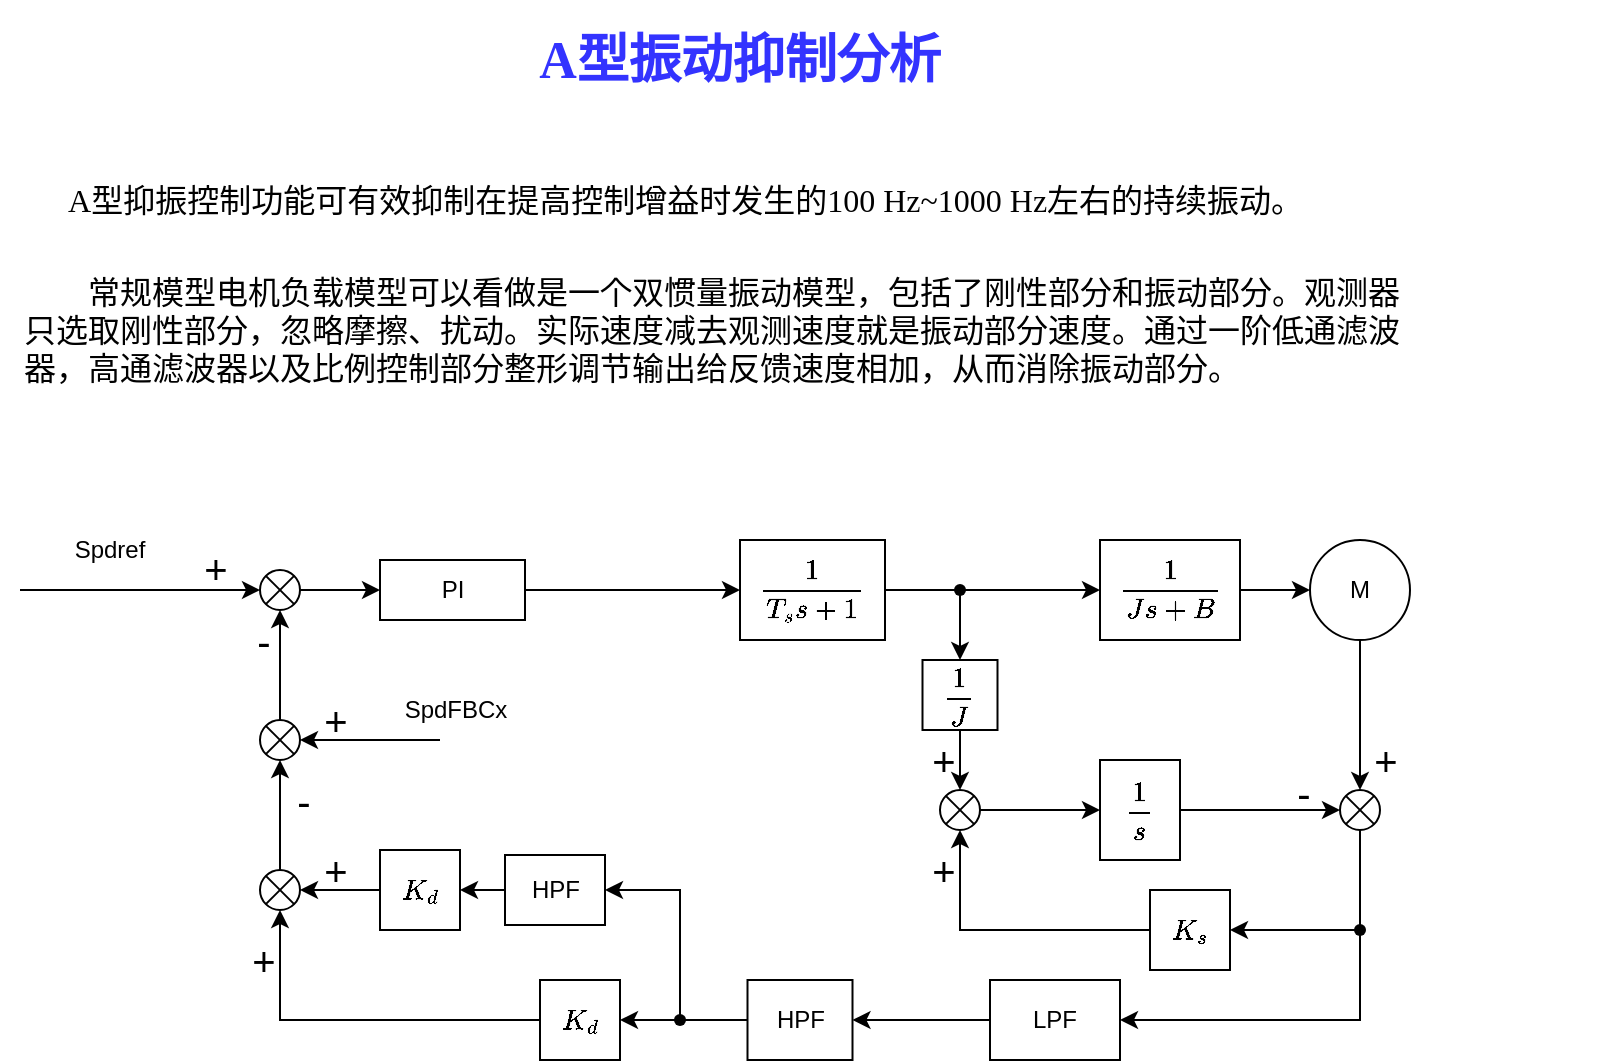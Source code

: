 <mxfile version="28.1.0">
  <diagram name="第 1 页" id="yrWt0ny3kERoiDL8ePUC">
    <mxGraphModel dx="1097" dy="684" grid="1" gridSize="10" guides="1" tooltips="1" connect="1" arrows="1" fold="1" page="1" pageScale="1" pageWidth="827" pageHeight="1169" math="1" shadow="0">
      <root>
        <mxCell id="0" />
        <mxCell id="1" parent="0" />
        <mxCell id="34jZ-r2ggN83q7WSebQB-1" value="A型振动抑制分析" style="text;html=1;align=center;verticalAlign=middle;whiteSpace=wrap;rounded=0;fontSize=26;fontFamily=Comic Sans MS;fontColor=#3333FF;fontStyle=1" vertex="1" parent="1">
          <mxGeometry x="250" y="40" width="280" height="60" as="geometry" />
        </mxCell>
        <mxCell id="34jZ-r2ggN83q7WSebQB-2" value="&lt;p style=&quot;margin: 0in;&quot;&gt;&lt;span style=&quot;font-family:Calibri&quot;&gt;&lt;span style=&quot;white-space: pre;&quot;&gt;&#x9;&lt;/span&gt;A&lt;/span&gt;&lt;span style=&quot;font-family:&amp;quot;Microsoft YaHei&amp;quot;&quot;&gt;型抑振控制功能可有效抑制在提高控制增益时发生的&lt;/span&gt;&lt;span style=&quot;font-family:Calibri&quot;&gt;100 Hz~1000 Hz&lt;/span&gt;&lt;span style=&quot;font-family:&amp;quot;Microsoft YaHei&amp;quot;&quot;&gt;左右的持续振动。&lt;/span&gt;&lt;/p&gt;&lt;p style=&quot;margin: 0in;&quot;&gt;&lt;br&gt;&lt;/p&gt;" style="text;html=1;align=left;verticalAlign=middle;whiteSpace=wrap;rounded=0;fontSize=16;" vertex="1" parent="1">
          <mxGeometry x="20" y="120" width="800" height="60" as="geometry" />
        </mxCell>
        <mxCell id="34jZ-r2ggN83q7WSebQB-3" value="&lt;p style=&quot;margin: 0in;&quot;&gt;&lt;font face=&quot;Comic Sans MS&quot;&gt;&lt;span style=&quot;white-space: pre;&quot;&gt;&#x9;&lt;/span&gt;常规模型电机负载模型可以看做是一个双惯量振动模型，包括了刚性部分和振动部分。观测器只选取刚性部分，忽略摩擦、扰动。实际速度减去观测速度就是振动部分速度。&lt;span style=&quot;background-color: transparent; color: light-dark(rgb(0, 0, 0), rgb(255, 255, 255));&quot;&gt;通过一阶低通滤波器，高通滤波器&lt;/span&gt;&lt;span style=&quot;background-color: transparent; color: light-dark(rgb(0, 0, 0), rgb(255, 255, 255));&quot;&gt;以及比例控制部分整形调节输出给反馈速度相加，从而消除振动部分。&lt;/span&gt;&lt;/font&gt;&lt;/p&gt;" style="text;html=1;align=left;verticalAlign=middle;whiteSpace=wrap;rounded=0;fontSize=16;" vertex="1" parent="1">
          <mxGeometry x="30" y="170" width="700" height="70" as="geometry" />
        </mxCell>
        <mxCell id="34jZ-r2ggN83q7WSebQB-20" value="Spdref" style="text;html=1;align=center;verticalAlign=middle;whiteSpace=wrap;rounded=0;fontSize=12;" vertex="1" parent="1">
          <mxGeometry x="40" y="300" width="70" height="30" as="geometry" />
        </mxCell>
        <mxCell id="34jZ-r2ggN83q7WSebQB-24" value="+" style="text;html=1;align=center;verticalAlign=middle;whiteSpace=wrap;rounded=0;fontSize=20;" vertex="1" parent="1">
          <mxGeometry x="115.75" y="314" width="24.25" height="20" as="geometry" />
        </mxCell>
        <mxCell id="34jZ-r2ggN83q7WSebQB-28" value="" style="group" vertex="1" connectable="0" parent="1">
          <mxGeometry x="150" y="325" width="20" height="20" as="geometry" />
        </mxCell>
        <mxCell id="34jZ-r2ggN83q7WSebQB-29" value="" style="ellipse;whiteSpace=wrap;html=1;aspect=fixed;" vertex="1" parent="34jZ-r2ggN83q7WSebQB-28">
          <mxGeometry width="20" height="20" as="geometry" />
        </mxCell>
        <mxCell id="34jZ-r2ggN83q7WSebQB-30" value="" style="endArrow=none;html=1;rounded=0;entryX=1;entryY=1;entryDx=0;entryDy=0;exitX=0;exitY=0;exitDx=0;exitDy=0;" edge="1" parent="34jZ-r2ggN83q7WSebQB-28" source="34jZ-r2ggN83q7WSebQB-29" target="34jZ-r2ggN83q7WSebQB-29">
          <mxGeometry width="50" height="50" relative="1" as="geometry">
            <mxPoint x="-19.99" as="sourcePoint" />
            <mxPoint x="30.01" y="-50" as="targetPoint" />
          </mxGeometry>
        </mxCell>
        <mxCell id="34jZ-r2ggN83q7WSebQB-31" value="" style="endArrow=none;html=1;rounded=0;entryX=0;entryY=1;entryDx=0;entryDy=0;exitX=1;exitY=0;exitDx=0;exitDy=0;" edge="1" parent="34jZ-r2ggN83q7WSebQB-28" source="34jZ-r2ggN83q7WSebQB-29" target="34jZ-r2ggN83q7WSebQB-29">
          <mxGeometry width="50" height="50" relative="1" as="geometry">
            <mxPoint x="-10" y="-10" as="sourcePoint" />
            <mxPoint x="29.99" y="-10" as="targetPoint" />
          </mxGeometry>
        </mxCell>
        <mxCell id="34jZ-r2ggN83q7WSebQB-46" style="edgeStyle=orthogonalEdgeStyle;rounded=0;orthogonalLoop=1;jettySize=auto;html=1;exitX=1;exitY=0.5;exitDx=0;exitDy=0;entryX=0;entryY=0.5;entryDx=0;entryDy=0;" edge="1" parent="1" source="34jZ-r2ggN83q7WSebQB-33" target="34jZ-r2ggN83q7WSebQB-34">
          <mxGeometry relative="1" as="geometry" />
        </mxCell>
        <mxCell id="34jZ-r2ggN83q7WSebQB-33" value="\[\frac{1}{{{T_s}s + 1}}\]" style="rounded=0;whiteSpace=wrap;html=1;fontSize=12;" vertex="1" parent="1">
          <mxGeometry x="390" y="310" width="72.5" height="50" as="geometry" />
        </mxCell>
        <mxCell id="34jZ-r2ggN83q7WSebQB-47" style="edgeStyle=orthogonalEdgeStyle;rounded=0;orthogonalLoop=1;jettySize=auto;html=1;exitX=1;exitY=0.5;exitDx=0;exitDy=0;entryX=0;entryY=0.5;entryDx=0;entryDy=0;" edge="1" parent="1" source="34jZ-r2ggN83q7WSebQB-34" target="34jZ-r2ggN83q7WSebQB-40">
          <mxGeometry relative="1" as="geometry" />
        </mxCell>
        <mxCell id="34jZ-r2ggN83q7WSebQB-34" value="\[\frac{1}{{Js + B}}\]" style="rounded=0;whiteSpace=wrap;html=1;fontSize=12;" vertex="1" parent="1">
          <mxGeometry x="570" y="310" width="70" height="50" as="geometry" />
        </mxCell>
        <mxCell id="34jZ-r2ggN83q7WSebQB-60" style="edgeStyle=orthogonalEdgeStyle;rounded=0;orthogonalLoop=1;jettySize=auto;html=1;exitX=0.5;exitY=1;exitDx=0;exitDy=0;entryX=0.5;entryY=0;entryDx=0;entryDy=0;" edge="1" parent="1" source="34jZ-r2ggN83q7WSebQB-35" target="34jZ-r2ggN83q7WSebQB-53">
          <mxGeometry relative="1" as="geometry" />
        </mxCell>
        <mxCell id="34jZ-r2ggN83q7WSebQB-35" value="\[\frac{1}{J}\]" style="rounded=0;whiteSpace=wrap;html=1;fontSize=12;" vertex="1" parent="1">
          <mxGeometry x="481.25" y="370" width="37.5" height="35" as="geometry" />
        </mxCell>
        <mxCell id="34jZ-r2ggN83q7WSebQB-73" style="edgeStyle=orthogonalEdgeStyle;rounded=0;orthogonalLoop=1;jettySize=auto;html=1;exitX=1;exitY=0.5;exitDx=0;exitDy=0;entryX=0;entryY=0.5;entryDx=0;entryDy=0;" edge="1" parent="1" source="34jZ-r2ggN83q7WSebQB-36" target="34jZ-r2ggN83q7WSebQB-42">
          <mxGeometry relative="1" as="geometry" />
        </mxCell>
        <mxCell id="34jZ-r2ggN83q7WSebQB-36" value="\[\frac{1}{s}\]" style="rounded=0;whiteSpace=wrap;html=1;fontSize=12;" vertex="1" parent="1">
          <mxGeometry x="570" y="420" width="40" height="50" as="geometry" />
        </mxCell>
        <mxCell id="34jZ-r2ggN83q7WSebQB-63" style="edgeStyle=orthogonalEdgeStyle;rounded=0;orthogonalLoop=1;jettySize=auto;html=1;exitX=0;exitY=0.5;exitDx=0;exitDy=0;entryX=0.5;entryY=1;entryDx=0;entryDy=0;" edge="1" parent="1" source="34jZ-r2ggN83q7WSebQB-37" target="34jZ-r2ggN83q7WSebQB-53">
          <mxGeometry relative="1" as="geometry" />
        </mxCell>
        <mxCell id="34jZ-r2ggN83q7WSebQB-37" value="\[{K_s}\]" style="rounded=0;whiteSpace=wrap;html=1;fontSize=12;" vertex="1" parent="1">
          <mxGeometry x="595" y="485" width="40" height="40" as="geometry" />
        </mxCell>
        <mxCell id="34jZ-r2ggN83q7WSebQB-78" style="edgeStyle=orthogonalEdgeStyle;rounded=0;orthogonalLoop=1;jettySize=auto;html=1;exitX=0;exitY=0.5;exitDx=0;exitDy=0;entryX=0.5;entryY=1;entryDx=0;entryDy=0;" edge="1" parent="1" source="34jZ-r2ggN83q7WSebQB-39" target="34jZ-r2ggN83q7WSebQB-75">
          <mxGeometry relative="1" as="geometry">
            <mxPoint x="130" y="500" as="targetPoint" />
          </mxGeometry>
        </mxCell>
        <mxCell id="34jZ-r2ggN83q7WSebQB-39" value="\[{K_d}\]" style="rounded=0;whiteSpace=wrap;html=1;fontSize=12;" vertex="1" parent="1">
          <mxGeometry x="290" y="530" width="40" height="40" as="geometry" />
        </mxCell>
        <mxCell id="34jZ-r2ggN83q7WSebQB-48" style="edgeStyle=orthogonalEdgeStyle;rounded=0;orthogonalLoop=1;jettySize=auto;html=1;exitX=0.5;exitY=1;exitDx=0;exitDy=0;entryX=0.5;entryY=0;entryDx=0;entryDy=0;" edge="1" parent="1" source="34jZ-r2ggN83q7WSebQB-40" target="34jZ-r2ggN83q7WSebQB-42">
          <mxGeometry relative="1" as="geometry" />
        </mxCell>
        <mxCell id="34jZ-r2ggN83q7WSebQB-40" value="M" style="ellipse;whiteSpace=wrap;html=1;aspect=fixed;" vertex="1" parent="1">
          <mxGeometry x="675" y="310" width="50" height="50" as="geometry" />
        </mxCell>
        <mxCell id="34jZ-r2ggN83q7WSebQB-41" value="" style="group" vertex="1" connectable="0" parent="1">
          <mxGeometry x="690" y="435" width="20" height="20" as="geometry" />
        </mxCell>
        <mxCell id="34jZ-r2ggN83q7WSebQB-42" value="" style="ellipse;whiteSpace=wrap;html=1;aspect=fixed;" vertex="1" parent="34jZ-r2ggN83q7WSebQB-41">
          <mxGeometry width="20" height="20" as="geometry" />
        </mxCell>
        <mxCell id="34jZ-r2ggN83q7WSebQB-43" value="" style="endArrow=none;html=1;rounded=0;entryX=1;entryY=1;entryDx=0;entryDy=0;exitX=0;exitY=0;exitDx=0;exitDy=0;" edge="1" parent="34jZ-r2ggN83q7WSebQB-41" source="34jZ-r2ggN83q7WSebQB-42" target="34jZ-r2ggN83q7WSebQB-42">
          <mxGeometry width="50" height="50" relative="1" as="geometry">
            <mxPoint x="-19.99" as="sourcePoint" />
            <mxPoint x="30.01" y="-50" as="targetPoint" />
          </mxGeometry>
        </mxCell>
        <mxCell id="34jZ-r2ggN83q7WSebQB-44" value="" style="endArrow=none;html=1;rounded=0;entryX=0;entryY=1;entryDx=0;entryDy=0;exitX=1;exitY=0;exitDx=0;exitDy=0;" edge="1" parent="34jZ-r2ggN83q7WSebQB-41" source="34jZ-r2ggN83q7WSebQB-42" target="34jZ-r2ggN83q7WSebQB-42">
          <mxGeometry width="50" height="50" relative="1" as="geometry">
            <mxPoint x="-10" y="-10" as="sourcePoint" />
            <mxPoint x="29.99" y="-10" as="targetPoint" />
          </mxGeometry>
        </mxCell>
        <mxCell id="34jZ-r2ggN83q7WSebQB-59" style="edgeStyle=orthogonalEdgeStyle;rounded=0;orthogonalLoop=1;jettySize=auto;html=1;entryX=0.5;entryY=0;entryDx=0;entryDy=0;" edge="1" parent="1" source="34jZ-r2ggN83q7WSebQB-45" target="34jZ-r2ggN83q7WSebQB-35">
          <mxGeometry relative="1" as="geometry" />
        </mxCell>
        <mxCell id="34jZ-r2ggN83q7WSebQB-45" value="" style="shape=waypoint;sketch=0;fillStyle=solid;size=6;pointerEvents=1;points=[];fillColor=none;resizable=0;rotatable=0;perimeter=centerPerimeter;snapToPoint=1;" vertex="1" parent="1">
          <mxGeometry x="490" y="325" width="20" height="20" as="geometry" />
        </mxCell>
        <mxCell id="34jZ-r2ggN83q7WSebQB-52" value="" style="group" vertex="1" connectable="0" parent="1">
          <mxGeometry x="490" y="435" width="20" height="20" as="geometry" />
        </mxCell>
        <mxCell id="34jZ-r2ggN83q7WSebQB-53" value="" style="ellipse;whiteSpace=wrap;html=1;aspect=fixed;" vertex="1" parent="34jZ-r2ggN83q7WSebQB-52">
          <mxGeometry width="20" height="20" as="geometry" />
        </mxCell>
        <mxCell id="34jZ-r2ggN83q7WSebQB-54" value="" style="endArrow=none;html=1;rounded=0;entryX=1;entryY=1;entryDx=0;entryDy=0;exitX=0;exitY=0;exitDx=0;exitDy=0;" edge="1" parent="34jZ-r2ggN83q7WSebQB-52" source="34jZ-r2ggN83q7WSebQB-53" target="34jZ-r2ggN83q7WSebQB-53">
          <mxGeometry width="50" height="50" relative="1" as="geometry">
            <mxPoint x="-19.99" as="sourcePoint" />
            <mxPoint x="30.01" y="-50" as="targetPoint" />
          </mxGeometry>
        </mxCell>
        <mxCell id="34jZ-r2ggN83q7WSebQB-55" value="" style="endArrow=none;html=1;rounded=0;entryX=0;entryY=1;entryDx=0;entryDy=0;exitX=1;exitY=0;exitDx=0;exitDy=0;" edge="1" parent="34jZ-r2ggN83q7WSebQB-52" source="34jZ-r2ggN83q7WSebQB-53" target="34jZ-r2ggN83q7WSebQB-53">
          <mxGeometry width="50" height="50" relative="1" as="geometry">
            <mxPoint x="-10" y="-10" as="sourcePoint" />
            <mxPoint x="29.99" y="-10" as="targetPoint" />
          </mxGeometry>
        </mxCell>
        <mxCell id="34jZ-r2ggN83q7WSebQB-61" style="edgeStyle=orthogonalEdgeStyle;rounded=0;orthogonalLoop=1;jettySize=auto;html=1;exitX=1;exitY=0.5;exitDx=0;exitDy=0;entryX=0;entryY=0.5;entryDx=0;entryDy=0;" edge="1" parent="1" source="34jZ-r2ggN83q7WSebQB-53" target="34jZ-r2ggN83q7WSebQB-36">
          <mxGeometry relative="1" as="geometry" />
        </mxCell>
        <mxCell id="34jZ-r2ggN83q7WSebQB-62" style="edgeStyle=orthogonalEdgeStyle;rounded=0;orthogonalLoop=1;jettySize=auto;html=1;exitX=0.5;exitY=1;exitDx=0;exitDy=0;entryX=1;entryY=0.5;entryDx=0;entryDy=0;" edge="1" parent="1" source="34jZ-r2ggN83q7WSebQB-42" target="34jZ-r2ggN83q7WSebQB-37">
          <mxGeometry relative="1" as="geometry">
            <Array as="points">
              <mxPoint x="700" y="455" />
              <mxPoint x="700" y="525" />
            </Array>
          </mxGeometry>
        </mxCell>
        <mxCell id="34jZ-r2ggN83q7WSebQB-70" style="edgeStyle=orthogonalEdgeStyle;rounded=0;orthogonalLoop=1;jettySize=auto;html=1;exitX=0;exitY=0.5;exitDx=0;exitDy=0;entryX=1;entryY=0.5;entryDx=0;entryDy=0;" edge="1" parent="1" source="34jZ-r2ggN83q7WSebQB-64" target="34jZ-r2ggN83q7WSebQB-39">
          <mxGeometry relative="1" as="geometry" />
        </mxCell>
        <mxCell id="34jZ-r2ggN83q7WSebQB-64" value="HPF" style="rounded=0;whiteSpace=wrap;html=1;fontSize=12;" vertex="1" parent="1">
          <mxGeometry x="393.75" y="530" width="52.5" height="40" as="geometry" />
        </mxCell>
        <mxCell id="34jZ-r2ggN83q7WSebQB-66" value="" style="shape=waypoint;sketch=0;fillStyle=solid;size=6;pointerEvents=1;points=[];fillColor=none;resizable=0;rotatable=0;perimeter=centerPerimeter;snapToPoint=1;" vertex="1" parent="1">
          <mxGeometry x="690" y="495" width="20" height="20" as="geometry" />
        </mxCell>
        <mxCell id="34jZ-r2ggN83q7WSebQB-67" value="" style="edgeStyle=orthogonalEdgeStyle;rounded=0;orthogonalLoop=1;jettySize=auto;html=1;entryX=1;entryY=0.5;entryDx=0;entryDy=0;" edge="1" parent="1" target="34jZ-r2ggN83q7WSebQB-32">
          <mxGeometry relative="1" as="geometry">
            <mxPoint x="700" y="510" as="sourcePoint" />
            <mxPoint x="390" y="559.99" as="targetPoint" />
            <Array as="points">
              <mxPoint x="700" y="500" />
              <mxPoint x="700" y="560" />
            </Array>
          </mxGeometry>
        </mxCell>
        <mxCell id="34jZ-r2ggN83q7WSebQB-69" style="edgeStyle=orthogonalEdgeStyle;rounded=0;orthogonalLoop=1;jettySize=auto;html=1;exitX=0;exitY=0.5;exitDx=0;exitDy=0;entryX=1;entryY=0.5;entryDx=0;entryDy=0;" edge="1" parent="1" source="34jZ-r2ggN83q7WSebQB-32" target="34jZ-r2ggN83q7WSebQB-64">
          <mxGeometry relative="1" as="geometry" />
        </mxCell>
        <mxCell id="34jZ-r2ggN83q7WSebQB-32" value="LPF" style="rounded=0;whiteSpace=wrap;html=1;fontSize=12;" vertex="1" parent="1">
          <mxGeometry x="515" y="530" width="65" height="40" as="geometry" />
        </mxCell>
        <mxCell id="34jZ-r2ggN83q7WSebQB-80" style="edgeStyle=orthogonalEdgeStyle;rounded=0;orthogonalLoop=1;jettySize=auto;html=1;exitX=0;exitY=0.5;exitDx=0;exitDy=0;entryX=1;entryY=0.5;entryDx=0;entryDy=0;" edge="1" parent="1" source="34jZ-r2ggN83q7WSebQB-71" target="34jZ-r2ggN83q7WSebQB-72">
          <mxGeometry relative="1" as="geometry" />
        </mxCell>
        <mxCell id="34jZ-r2ggN83q7WSebQB-71" value="HPF" style="rounded=0;whiteSpace=wrap;html=1;fontSize=12;" vertex="1" parent="1">
          <mxGeometry x="272.5" y="467.5" width="50" height="35" as="geometry" />
        </mxCell>
        <mxCell id="34jZ-r2ggN83q7WSebQB-79" style="edgeStyle=orthogonalEdgeStyle;rounded=0;orthogonalLoop=1;jettySize=auto;html=1;exitX=0;exitY=0.5;exitDx=0;exitDy=0;" edge="1" parent="1" source="34jZ-r2ggN83q7WSebQB-72" target="34jZ-r2ggN83q7WSebQB-75">
          <mxGeometry relative="1" as="geometry" />
        </mxCell>
        <mxCell id="34jZ-r2ggN83q7WSebQB-72" value="\[{K_d}\]" style="rounded=0;whiteSpace=wrap;html=1;fontSize=12;" vertex="1" parent="1">
          <mxGeometry x="210" y="465" width="40" height="40" as="geometry" />
        </mxCell>
        <mxCell id="34jZ-r2ggN83q7WSebQB-74" value="" style="group" vertex="1" connectable="0" parent="1">
          <mxGeometry x="150" y="475" width="20" height="20" as="geometry" />
        </mxCell>
        <mxCell id="34jZ-r2ggN83q7WSebQB-75" value="" style="ellipse;whiteSpace=wrap;html=1;aspect=fixed;" vertex="1" parent="34jZ-r2ggN83q7WSebQB-74">
          <mxGeometry width="20" height="20" as="geometry" />
        </mxCell>
        <mxCell id="34jZ-r2ggN83q7WSebQB-76" value="" style="endArrow=none;html=1;rounded=0;entryX=1;entryY=1;entryDx=0;entryDy=0;exitX=0;exitY=0;exitDx=0;exitDy=0;" edge="1" parent="34jZ-r2ggN83q7WSebQB-74" source="34jZ-r2ggN83q7WSebQB-75" target="34jZ-r2ggN83q7WSebQB-75">
          <mxGeometry width="50" height="50" relative="1" as="geometry">
            <mxPoint x="-19.99" as="sourcePoint" />
            <mxPoint x="30.01" y="-50" as="targetPoint" />
          </mxGeometry>
        </mxCell>
        <mxCell id="34jZ-r2ggN83q7WSebQB-77" value="" style="endArrow=none;html=1;rounded=0;entryX=0;entryY=1;entryDx=0;entryDy=0;exitX=1;exitY=0;exitDx=0;exitDy=0;" edge="1" parent="34jZ-r2ggN83q7WSebQB-74" source="34jZ-r2ggN83q7WSebQB-75" target="34jZ-r2ggN83q7WSebQB-75">
          <mxGeometry width="50" height="50" relative="1" as="geometry">
            <mxPoint x="-10" y="-10" as="sourcePoint" />
            <mxPoint x="29.99" y="-10" as="targetPoint" />
          </mxGeometry>
        </mxCell>
        <mxCell id="34jZ-r2ggN83q7WSebQB-81" style="edgeStyle=orthogonalEdgeStyle;rounded=0;orthogonalLoop=1;jettySize=auto;html=1;entryX=1;entryY=0.5;entryDx=0;entryDy=0;" edge="1" parent="1" source="34jZ-r2ggN83q7WSebQB-82" target="34jZ-r2ggN83q7WSebQB-71">
          <mxGeometry relative="1" as="geometry">
            <mxPoint x="360" y="580" as="sourcePoint" />
            <Array as="points">
              <mxPoint x="360" y="485" />
            </Array>
          </mxGeometry>
        </mxCell>
        <mxCell id="34jZ-r2ggN83q7WSebQB-82" value="" style="shape=waypoint;sketch=0;fillStyle=solid;size=6;pointerEvents=1;points=[];fillColor=none;resizable=0;rotatable=0;perimeter=centerPerimeter;snapToPoint=1;" vertex="1" parent="1">
          <mxGeometry x="350" y="540" width="20" height="20" as="geometry" />
        </mxCell>
        <mxCell id="34jZ-r2ggN83q7WSebQB-98" style="edgeStyle=orthogonalEdgeStyle;rounded=0;orthogonalLoop=1;jettySize=auto;html=1;exitX=1;exitY=0.5;exitDx=0;exitDy=0;" edge="1" parent="1" source="34jZ-r2ggN83q7WSebQB-83" target="34jZ-r2ggN83q7WSebQB-33">
          <mxGeometry relative="1" as="geometry" />
        </mxCell>
        <mxCell id="34jZ-r2ggN83q7WSebQB-83" value="PI" style="rounded=0;whiteSpace=wrap;html=1;fontSize=12;" vertex="1" parent="1">
          <mxGeometry x="210" y="320" width="72.5" height="30" as="geometry" />
        </mxCell>
        <mxCell id="34jZ-r2ggN83q7WSebQB-85" value="+" style="text;html=1;align=center;verticalAlign=middle;whiteSpace=wrap;rounded=0;fontSize=20;" vertex="1" parent="1">
          <mxGeometry x="175.75" y="465" width="24.25" height="20" as="geometry" />
        </mxCell>
        <mxCell id="34jZ-r2ggN83q7WSebQB-86" value="+" style="text;html=1;align=center;verticalAlign=middle;whiteSpace=wrap;rounded=0;fontSize=20;" vertex="1" parent="1">
          <mxGeometry x="140" y="510" width="24.25" height="20" as="geometry" />
        </mxCell>
        <mxCell id="34jZ-r2ggN83q7WSebQB-89" value="" style="group" vertex="1" connectable="0" parent="1">
          <mxGeometry x="150" y="400" width="20" height="20" as="geometry" />
        </mxCell>
        <mxCell id="34jZ-r2ggN83q7WSebQB-90" value="" style="ellipse;whiteSpace=wrap;html=1;aspect=fixed;" vertex="1" parent="34jZ-r2ggN83q7WSebQB-89">
          <mxGeometry width="20" height="20" as="geometry" />
        </mxCell>
        <mxCell id="34jZ-r2ggN83q7WSebQB-91" value="" style="endArrow=none;html=1;rounded=0;entryX=1;entryY=1;entryDx=0;entryDy=0;exitX=0;exitY=0;exitDx=0;exitDy=0;" edge="1" parent="34jZ-r2ggN83q7WSebQB-89" source="34jZ-r2ggN83q7WSebQB-90" target="34jZ-r2ggN83q7WSebQB-90">
          <mxGeometry width="50" height="50" relative="1" as="geometry">
            <mxPoint x="-19.99" as="sourcePoint" />
            <mxPoint x="30.01" y="-50" as="targetPoint" />
          </mxGeometry>
        </mxCell>
        <mxCell id="34jZ-r2ggN83q7WSebQB-92" value="" style="endArrow=none;html=1;rounded=0;entryX=0;entryY=1;entryDx=0;entryDy=0;exitX=1;exitY=0;exitDx=0;exitDy=0;" edge="1" parent="34jZ-r2ggN83q7WSebQB-89" source="34jZ-r2ggN83q7WSebQB-90" target="34jZ-r2ggN83q7WSebQB-90">
          <mxGeometry width="50" height="50" relative="1" as="geometry">
            <mxPoint x="-10" y="-10" as="sourcePoint" />
            <mxPoint x="29.99" y="-10" as="targetPoint" />
          </mxGeometry>
        </mxCell>
        <mxCell id="34jZ-r2ggN83q7WSebQB-93" style="edgeStyle=orthogonalEdgeStyle;rounded=0;orthogonalLoop=1;jettySize=auto;html=1;exitX=0.5;exitY=0;exitDx=0;exitDy=0;entryX=0.5;entryY=1;entryDx=0;entryDy=0;" edge="1" parent="1" source="34jZ-r2ggN83q7WSebQB-75" target="34jZ-r2ggN83q7WSebQB-90">
          <mxGeometry relative="1" as="geometry" />
        </mxCell>
        <mxCell id="34jZ-r2ggN83q7WSebQB-94" value="" style="endArrow=classic;html=1;rounded=0;entryX=1;entryY=0.5;entryDx=0;entryDy=0;" edge="1" parent="1" target="34jZ-r2ggN83q7WSebQB-90">
          <mxGeometry width="50" height="50" relative="1" as="geometry">
            <mxPoint x="240" y="410" as="sourcePoint" />
            <mxPoint x="290" y="430" as="targetPoint" />
          </mxGeometry>
        </mxCell>
        <mxCell id="34jZ-r2ggN83q7WSebQB-95" style="edgeStyle=orthogonalEdgeStyle;rounded=0;orthogonalLoop=1;jettySize=auto;html=1;exitX=0.5;exitY=0;exitDx=0;exitDy=0;entryX=0.5;entryY=1;entryDx=0;entryDy=0;" edge="1" parent="1" source="34jZ-r2ggN83q7WSebQB-90" target="34jZ-r2ggN83q7WSebQB-29">
          <mxGeometry relative="1" as="geometry" />
        </mxCell>
        <mxCell id="34jZ-r2ggN83q7WSebQB-96" value="" style="endArrow=classic;html=1;rounded=0;entryX=0;entryY=0.5;entryDx=0;entryDy=0;" edge="1" parent="1" target="34jZ-r2ggN83q7WSebQB-29">
          <mxGeometry width="50" height="50" relative="1" as="geometry">
            <mxPoint x="30" y="335" as="sourcePoint" />
            <mxPoint x="140" y="345" as="targetPoint" />
          </mxGeometry>
        </mxCell>
        <mxCell id="34jZ-r2ggN83q7WSebQB-97" style="edgeStyle=orthogonalEdgeStyle;rounded=0;orthogonalLoop=1;jettySize=auto;html=1;exitX=1;exitY=0.5;exitDx=0;exitDy=0;entryX=0;entryY=0.5;entryDx=0;entryDy=0;" edge="1" parent="1" source="34jZ-r2ggN83q7WSebQB-29" target="34jZ-r2ggN83q7WSebQB-83">
          <mxGeometry relative="1" as="geometry" />
        </mxCell>
        <mxCell id="34jZ-r2ggN83q7WSebQB-99" value="-" style="text;html=1;align=center;verticalAlign=middle;whiteSpace=wrap;rounded=0;fontSize=20;" vertex="1" parent="1">
          <mxGeometry x="140" y="350" width="24.25" height="20" as="geometry" />
        </mxCell>
        <mxCell id="34jZ-r2ggN83q7WSebQB-100" value="SpdFBCx" style="text;html=1;align=center;verticalAlign=middle;whiteSpace=wrap;rounded=0;fontSize=12;" vertex="1" parent="1">
          <mxGeometry x="212.5" y="380" width="70" height="30" as="geometry" />
        </mxCell>
        <mxCell id="34jZ-r2ggN83q7WSebQB-101" value="+" style="text;html=1;align=center;verticalAlign=middle;whiteSpace=wrap;rounded=0;fontSize=20;" vertex="1" parent="1">
          <mxGeometry x="175.75" y="390" width="24.25" height="20" as="geometry" />
        </mxCell>
        <mxCell id="34jZ-r2ggN83q7WSebQB-102" value="-" style="text;html=1;align=center;verticalAlign=middle;whiteSpace=wrap;rounded=0;fontSize=20;" vertex="1" parent="1">
          <mxGeometry x="160" y="430" width="24.25" height="20" as="geometry" />
        </mxCell>
        <mxCell id="34jZ-r2ggN83q7WSebQB-103" value="+" style="text;html=1;align=center;verticalAlign=middle;whiteSpace=wrap;rounded=0;fontSize=20;" vertex="1" parent="1">
          <mxGeometry x="480" y="410" width="24.25" height="20" as="geometry" />
        </mxCell>
        <mxCell id="34jZ-r2ggN83q7WSebQB-104" value="+" style="text;html=1;align=center;verticalAlign=middle;whiteSpace=wrap;rounded=0;fontSize=20;" vertex="1" parent="1">
          <mxGeometry x="480" y="465" width="24.25" height="20" as="geometry" />
        </mxCell>
        <mxCell id="34jZ-r2ggN83q7WSebQB-105" value="+" style="text;html=1;align=center;verticalAlign=middle;whiteSpace=wrap;rounded=0;fontSize=20;" vertex="1" parent="1">
          <mxGeometry x="700.75" y="410" width="24.25" height="20" as="geometry" />
        </mxCell>
        <mxCell id="34jZ-r2ggN83q7WSebQB-106" value="-" style="text;html=1;align=center;verticalAlign=middle;whiteSpace=wrap;rounded=0;fontSize=20;" vertex="1" parent="1">
          <mxGeometry x="660" y="426" width="24.25" height="20" as="geometry" />
        </mxCell>
      </root>
    </mxGraphModel>
  </diagram>
</mxfile>
